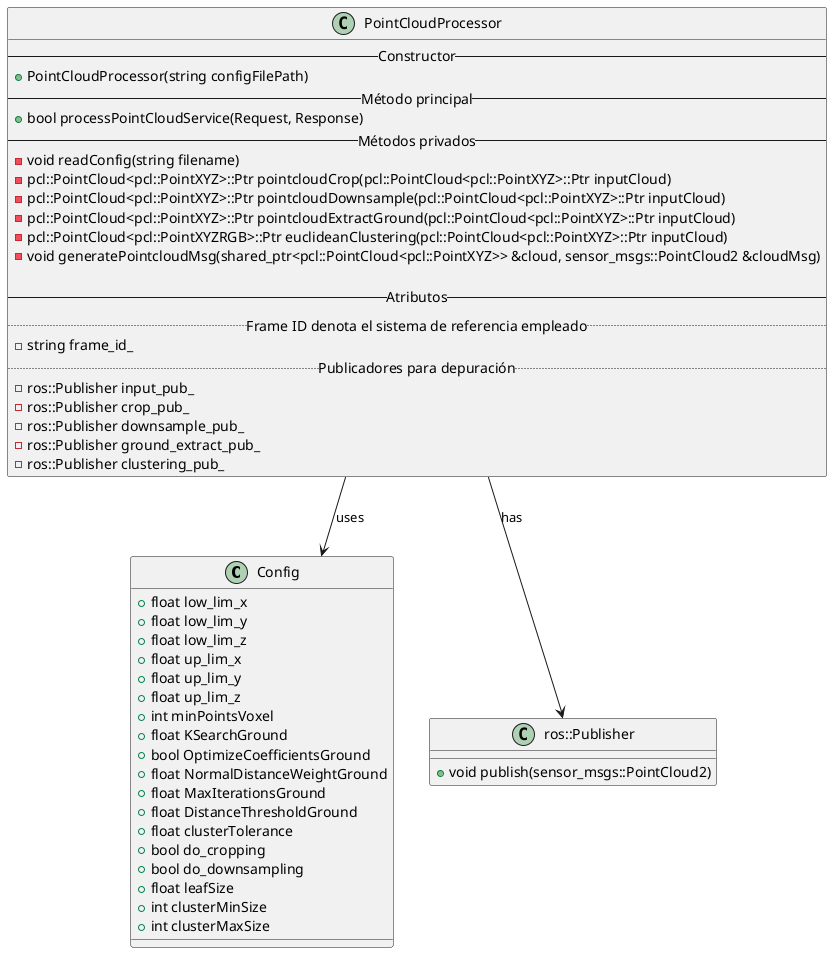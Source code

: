 @startuml

class Config {
    +float low_lim_x
    +float low_lim_y
    +float low_lim_z
    +float up_lim_x
    +float up_lim_y
    +float up_lim_z
    +int minPointsVoxel
    +float KSearchGround
    +bool OptimizeCoefficientsGround
    +float NormalDistanceWeightGround
    +float MaxIterationsGround
    +float DistanceThresholdGround
    +float clusterTolerance
    +bool do_cropping
    +bool do_downsampling
    +float leafSize
    +int clusterMinSize
    +int clusterMaxSize
}

class PointCloudProcessor {
    --Constructor--
    +PointCloudProcessor(string configFilePath)
    --Método principal--
    +bool processPointCloudService(Request, Response)
    --Métodos privados--
    -void readConfig(string filename)
    -pcl::PointCloud<pcl::PointXYZ>::Ptr pointcloudCrop(pcl::PointCloud<pcl::PointXYZ>::Ptr inputCloud)
    -pcl::PointCloud<pcl::PointXYZ>::Ptr pointcloudDownsample(pcl::PointCloud<pcl::PointXYZ>::Ptr inputCloud)
    -pcl::PointCloud<pcl::PointXYZ>::Ptr pointcloudExtractGround(pcl::PointCloud<pcl::PointXYZ>::Ptr inputCloud)
    -pcl::PointCloud<pcl::PointXYZRGB>::Ptr euclideanClustering(pcl::PointCloud<pcl::PointXYZ>::Ptr inputCloud)
    -void generatePointcloudMsg(shared_ptr<pcl::PointCloud<pcl::PointXYZ>> &cloud, sensor_msgs::PointCloud2 &cloudMsg)

    --Atributos--
    ..Frame ID denota el sistema de referencia empleado..
    -string frame_id_
    ..Publicadores para depuración..
    -ros::Publisher input_pub_
    -ros::Publisher crop_pub_
    -ros::Publisher downsample_pub_
    -ros::Publisher ground_extract_pub_
    -ros::Publisher clustering_pub_
}

class ros::Publisher {
    +void publish(sensor_msgs::PointCloud2)
}


PointCloudProcessor --> Config : "uses"
PointCloudProcessor --> ros::Publisher : "has"

@enduml
